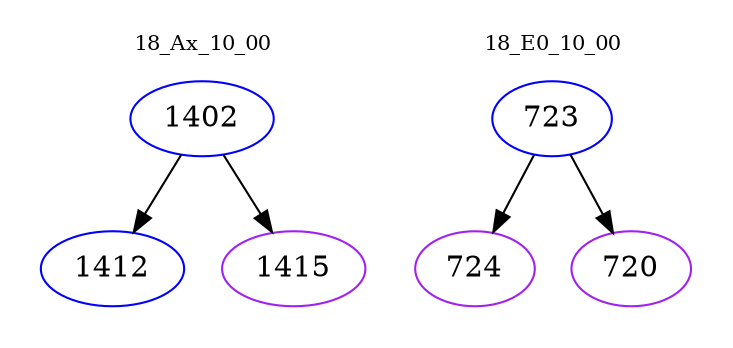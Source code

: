 digraph{
subgraph cluster_0 {
color = white
label = "18_Ax_10_00";
fontsize=10;
T0_1402 [label="1402", color="blue"]
T0_1402 -> T0_1412 [color="black"]
T0_1412 [label="1412", color="blue"]
T0_1402 -> T0_1415 [color="black"]
T0_1415 [label="1415", color="purple"]
}
subgraph cluster_1 {
color = white
label = "18_E0_10_00";
fontsize=10;
T1_723 [label="723", color="blue"]
T1_723 -> T1_724 [color="black"]
T1_724 [label="724", color="purple"]
T1_723 -> T1_720 [color="black"]
T1_720 [label="720", color="purple"]
}
}
